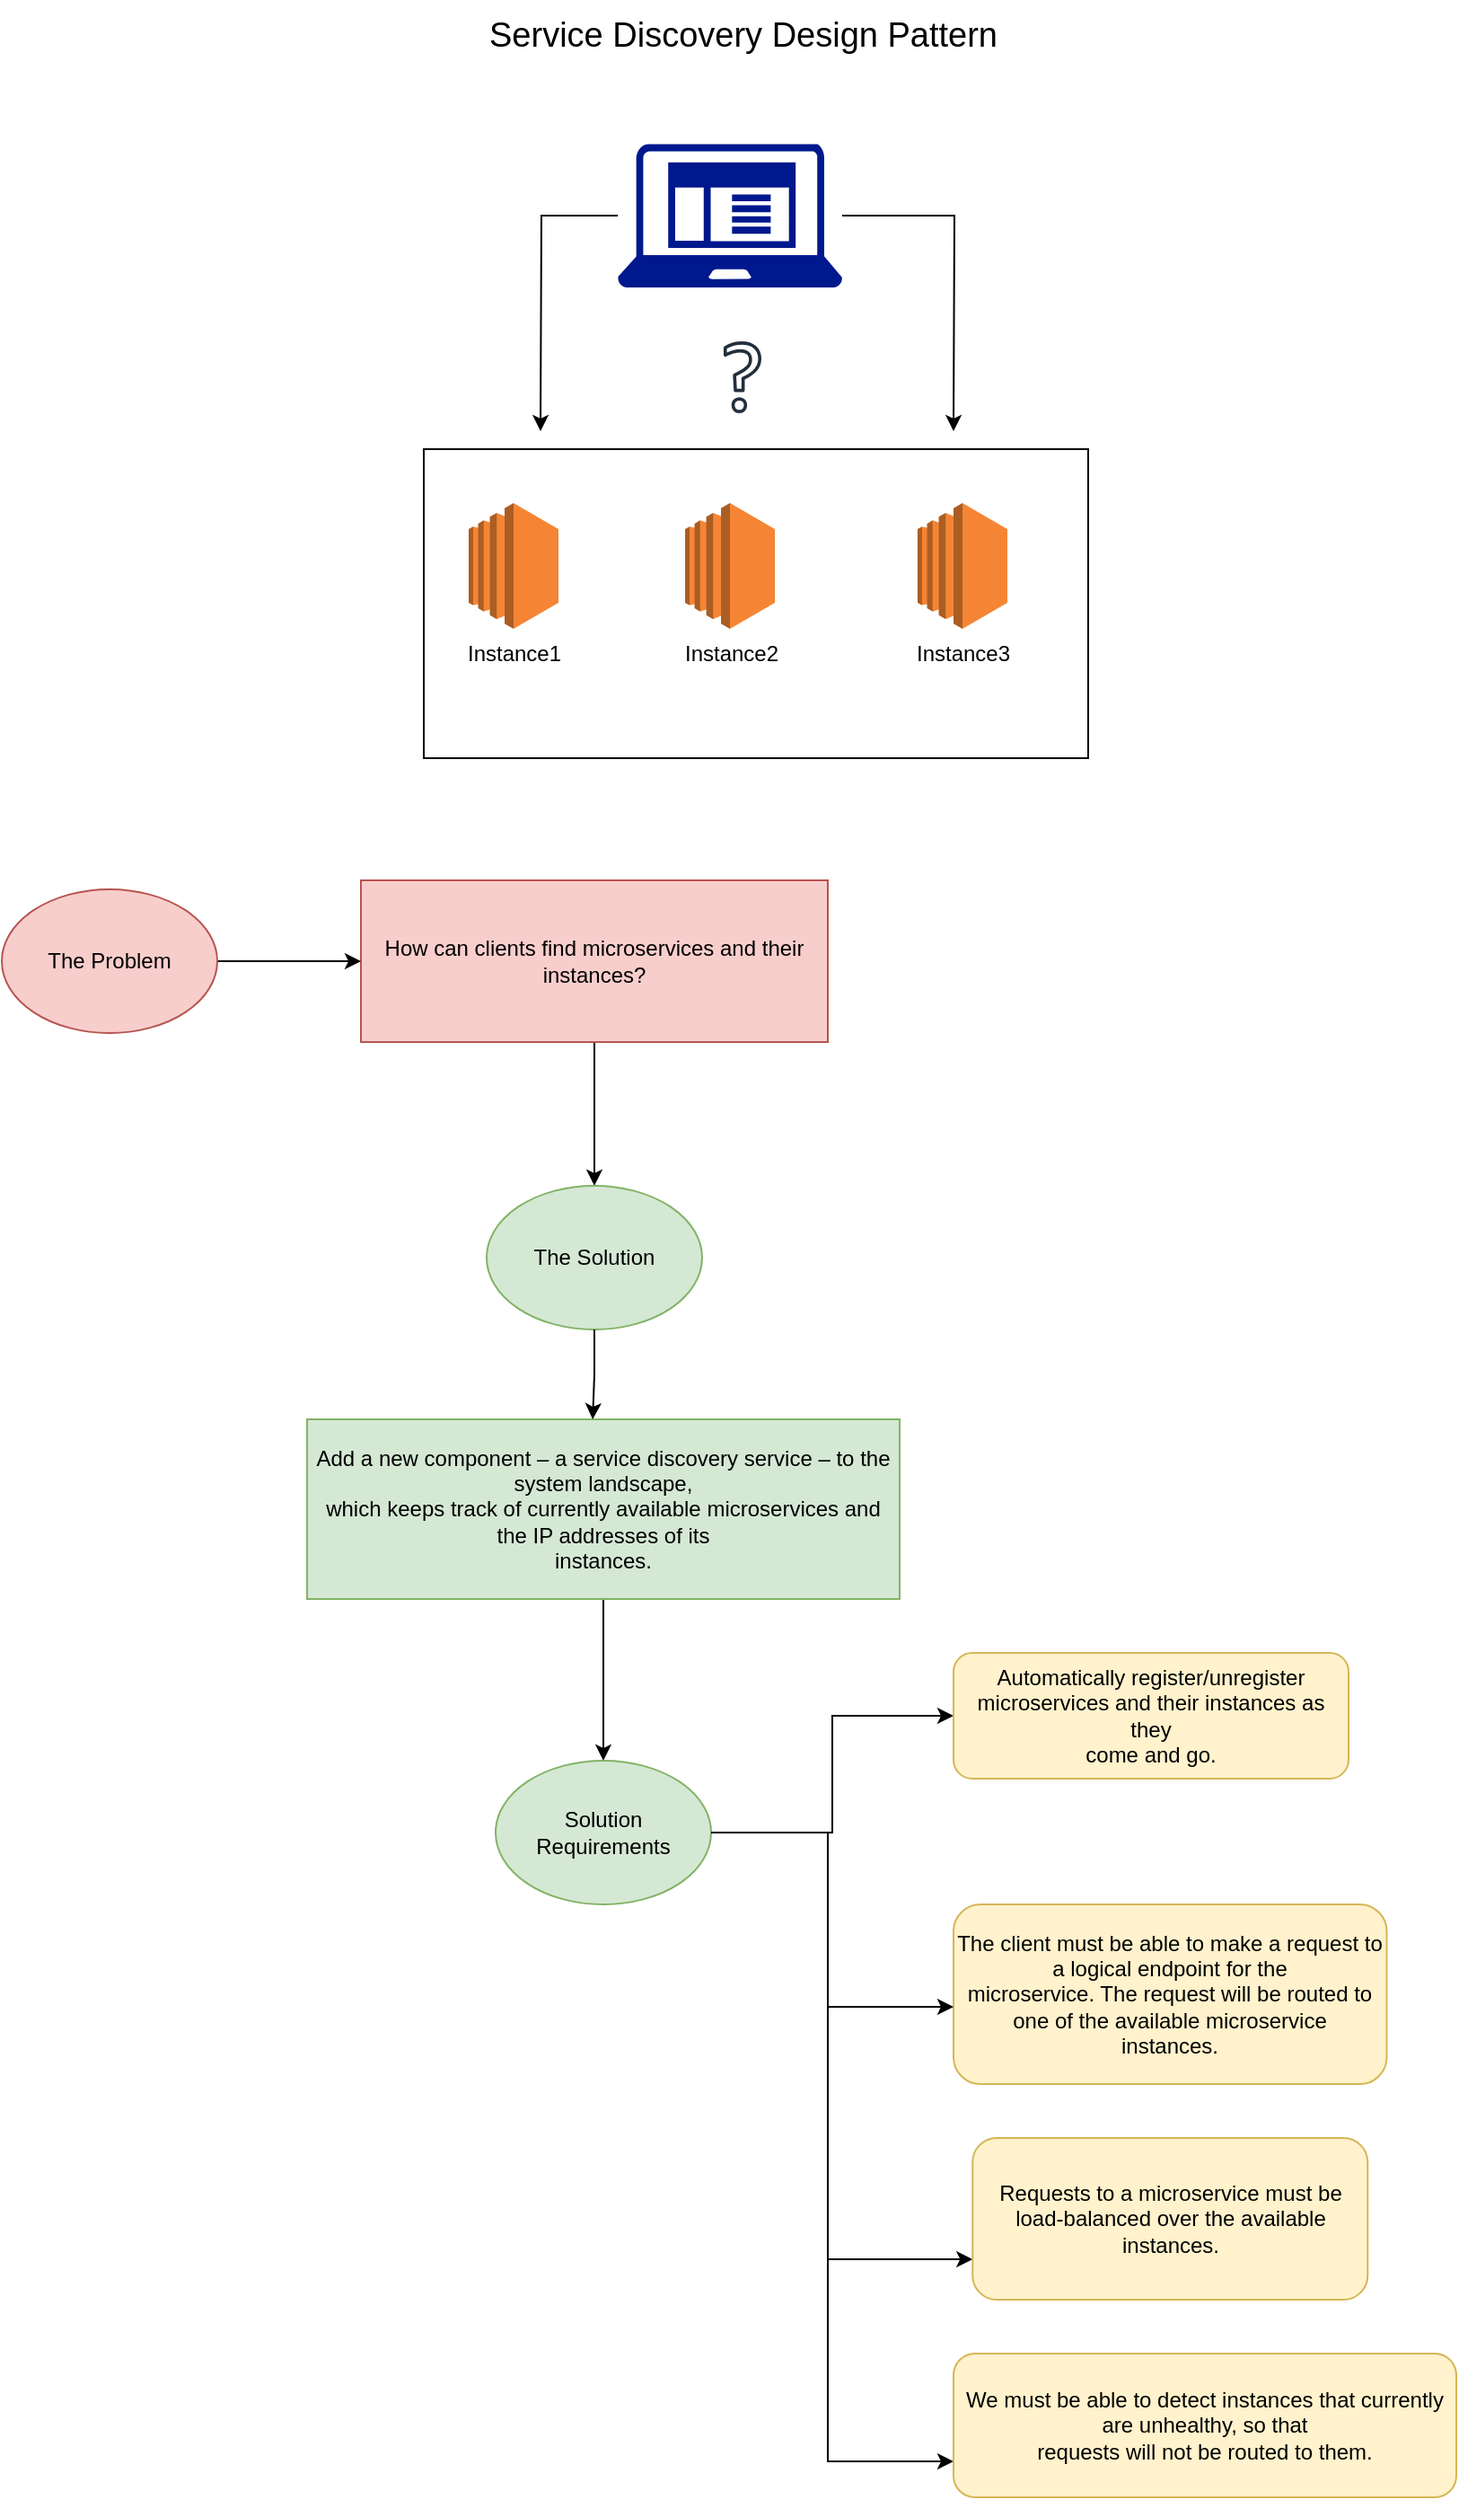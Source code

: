 <mxfile version="23.1.3" type="github">
  <diagram name="Page-1" id="sJwAUrsWw36YM5KDpwgM">
    <mxGraphModel dx="1502" dy="592" grid="0" gridSize="10" guides="1" tooltips="1" connect="1" arrows="1" fold="1" page="1" pageScale="1" pageWidth="850" pageHeight="1100" math="0" shadow="0">
      <root>
        <mxCell id="0" />
        <mxCell id="1" parent="0" />
        <mxCell id="YFnP_0Sg1N9gIwkcgxoO-3" style="edgeStyle=orthogonalEdgeStyle;rounded=0;orthogonalLoop=1;jettySize=auto;html=1;" edge="1" parent="1" source="YFnP_0Sg1N9gIwkcgxoO-1">
          <mxGeometry relative="1" as="geometry">
            <mxPoint x="330" y="290" as="targetPoint" />
          </mxGeometry>
        </mxCell>
        <mxCell id="YFnP_0Sg1N9gIwkcgxoO-35" style="edgeStyle=orthogonalEdgeStyle;rounded=0;orthogonalLoop=1;jettySize=auto;html=1;" edge="1" parent="1" source="YFnP_0Sg1N9gIwkcgxoO-1">
          <mxGeometry relative="1" as="geometry">
            <mxPoint x="560" y="290" as="targetPoint" />
          </mxGeometry>
        </mxCell>
        <mxCell id="YFnP_0Sg1N9gIwkcgxoO-1" value="" style="sketch=0;aspect=fixed;pointerEvents=1;shadow=0;dashed=0;html=1;strokeColor=none;labelPosition=center;verticalLabelPosition=bottom;verticalAlign=top;align=center;fillColor=#00188D;shape=mxgraph.mscae.enterprise.client_application" vertex="1" parent="1">
          <mxGeometry x="373.02" y="130" width="125" height="80" as="geometry" />
        </mxCell>
        <mxCell id="YFnP_0Sg1N9gIwkcgxoO-2" value="" style="sketch=0;outlineConnect=0;fontColor=#232F3E;gradientColor=none;fillColor=#232F3D;strokeColor=none;dashed=0;verticalLabelPosition=bottom;verticalAlign=top;align=center;html=1;fontSize=12;fontStyle=0;aspect=fixed;pointerEvents=1;shape=mxgraph.aws4.question;" vertex="1" parent="1">
          <mxGeometry x="431.98" y="240" width="21.03" height="40" as="geometry" />
        </mxCell>
        <mxCell id="YFnP_0Sg1N9gIwkcgxoO-5" value="" style="rounded=0;whiteSpace=wrap;html=1;" vertex="1" parent="1">
          <mxGeometry x="265" y="300" width="370" height="172" as="geometry" />
        </mxCell>
        <mxCell id="YFnP_0Sg1N9gIwkcgxoO-6" value="Instance1 " style="outlineConnect=0;dashed=0;verticalLabelPosition=bottom;verticalAlign=top;align=center;html=1;shape=mxgraph.aws3.ec2;fillColor=#F58534;gradientColor=none;" vertex="1" parent="1">
          <mxGeometry x="290" y="330" width="50" height="70" as="geometry" />
        </mxCell>
        <mxCell id="YFnP_0Sg1N9gIwkcgxoO-7" value="Instance2" style="outlineConnect=0;dashed=0;verticalLabelPosition=bottom;verticalAlign=top;align=center;html=1;shape=mxgraph.aws3.ec2;fillColor=#F58534;gradientColor=none;" vertex="1" parent="1">
          <mxGeometry x="410.52" y="330" width="50" height="70" as="geometry" />
        </mxCell>
        <mxCell id="YFnP_0Sg1N9gIwkcgxoO-8" value="Instance3" style="outlineConnect=0;dashed=0;verticalLabelPosition=bottom;verticalAlign=top;align=center;html=1;shape=mxgraph.aws3.ec2;fillColor=#F58534;gradientColor=none;" vertex="1" parent="1">
          <mxGeometry x="540" y="330" width="50" height="70" as="geometry" />
        </mxCell>
        <mxCell id="YFnP_0Sg1N9gIwkcgxoO-17" style="edgeStyle=orthogonalEdgeStyle;rounded=0;orthogonalLoop=1;jettySize=auto;html=1;entryX=0.5;entryY=0;entryDx=0;entryDy=0;" edge="1" parent="1" source="YFnP_0Sg1N9gIwkcgxoO-9" target="YFnP_0Sg1N9gIwkcgxoO-12">
          <mxGeometry relative="1" as="geometry" />
        </mxCell>
        <mxCell id="YFnP_0Sg1N9gIwkcgxoO-9" value="How can clients find microservices and their instances?" style="text;html=1;align=center;verticalAlign=middle;whiteSpace=wrap;rounded=0;fillColor=#f8cecc;strokeColor=#b85450;" vertex="1" parent="1">
          <mxGeometry x="230" y="540" width="260" height="90" as="geometry" />
        </mxCell>
        <mxCell id="YFnP_0Sg1N9gIwkcgxoO-11" style="edgeStyle=orthogonalEdgeStyle;rounded=0;orthogonalLoop=1;jettySize=auto;html=1;entryX=0;entryY=0.5;entryDx=0;entryDy=0;" edge="1" parent="1" source="YFnP_0Sg1N9gIwkcgxoO-10" target="YFnP_0Sg1N9gIwkcgxoO-9">
          <mxGeometry relative="1" as="geometry" />
        </mxCell>
        <mxCell id="YFnP_0Sg1N9gIwkcgxoO-10" value="The Problem" style="ellipse;whiteSpace=wrap;html=1;fillColor=#f8cecc;strokeColor=#b85450;" vertex="1" parent="1">
          <mxGeometry x="30" y="545" width="120" height="80" as="geometry" />
        </mxCell>
        <mxCell id="YFnP_0Sg1N9gIwkcgxoO-12" value="The Solution" style="ellipse;whiteSpace=wrap;html=1;fillColor=#d5e8d4;strokeColor=#82b366;" vertex="1" parent="1">
          <mxGeometry x="300" y="710" width="120" height="80" as="geometry" />
        </mxCell>
        <mxCell id="YFnP_0Sg1N9gIwkcgxoO-21" style="edgeStyle=orthogonalEdgeStyle;rounded=0;orthogonalLoop=1;jettySize=auto;html=1;" edge="1" parent="1" source="YFnP_0Sg1N9gIwkcgxoO-14" target="YFnP_0Sg1N9gIwkcgxoO-20">
          <mxGeometry relative="1" as="geometry" />
        </mxCell>
        <mxCell id="YFnP_0Sg1N9gIwkcgxoO-14" value="Add a new component – a service discovery service – to the system landscape,&lt;br&gt;which keeps track of currently available microservices and the IP addresses of its&lt;br&gt;instances." style="rounded=0;whiteSpace=wrap;html=1;fillColor=#d5e8d4;strokeColor=#82b366;" vertex="1" parent="1">
          <mxGeometry x="200" y="840" width="330" height="100" as="geometry" />
        </mxCell>
        <mxCell id="YFnP_0Sg1N9gIwkcgxoO-18" style="edgeStyle=orthogonalEdgeStyle;rounded=0;orthogonalLoop=1;jettySize=auto;html=1;entryX=0.482;entryY=0;entryDx=0;entryDy=0;entryPerimeter=0;" edge="1" parent="1" source="YFnP_0Sg1N9gIwkcgxoO-12" target="YFnP_0Sg1N9gIwkcgxoO-14">
          <mxGeometry relative="1" as="geometry" />
        </mxCell>
        <mxCell id="YFnP_0Sg1N9gIwkcgxoO-19" value="Service Discovery Design Pattern" style="text;html=1;align=center;verticalAlign=middle;whiteSpace=wrap;rounded=0;fontSize=19;" vertex="1" parent="1">
          <mxGeometry x="277.5" y="50" width="330" height="40" as="geometry" />
        </mxCell>
        <mxCell id="YFnP_0Sg1N9gIwkcgxoO-27" style="edgeStyle=orthogonalEdgeStyle;rounded=0;orthogonalLoop=1;jettySize=auto;html=1;entryX=0;entryY=0.5;entryDx=0;entryDy=0;" edge="1" parent="1" source="YFnP_0Sg1N9gIwkcgxoO-20" target="YFnP_0Sg1N9gIwkcgxoO-26">
          <mxGeometry relative="1" as="geometry" />
        </mxCell>
        <mxCell id="YFnP_0Sg1N9gIwkcgxoO-32" style="edgeStyle=orthogonalEdgeStyle;rounded=0;orthogonalLoop=1;jettySize=auto;html=1;entryX=0;entryY=0.75;entryDx=0;entryDy=0;" edge="1" parent="1" source="YFnP_0Sg1N9gIwkcgxoO-20" target="YFnP_0Sg1N9gIwkcgxoO-29">
          <mxGeometry relative="1" as="geometry">
            <Array as="points">
              <mxPoint x="490" y="1070" />
              <mxPoint x="490" y="1308" />
            </Array>
          </mxGeometry>
        </mxCell>
        <mxCell id="YFnP_0Sg1N9gIwkcgxoO-34" style="edgeStyle=orthogonalEdgeStyle;rounded=0;orthogonalLoop=1;jettySize=auto;html=1;entryX=0;entryY=0.75;entryDx=0;entryDy=0;" edge="1" parent="1" source="YFnP_0Sg1N9gIwkcgxoO-20" target="YFnP_0Sg1N9gIwkcgxoO-30">
          <mxGeometry relative="1" as="geometry">
            <Array as="points">
              <mxPoint x="490" y="1070" />
              <mxPoint x="490" y="1420" />
            </Array>
          </mxGeometry>
        </mxCell>
        <mxCell id="YFnP_0Sg1N9gIwkcgxoO-20" value="Solution Requirements" style="ellipse;whiteSpace=wrap;html=1;fillColor=#d5e8d4;strokeColor=#82b366;" vertex="1" parent="1">
          <mxGeometry x="305" y="1030" width="120" height="80" as="geometry" />
        </mxCell>
        <mxCell id="YFnP_0Sg1N9gIwkcgxoO-25" value="The client must be able to make a request to a logical endpoint for the&lt;br&gt;microservice. The request will be routed to one of the available microservice&lt;br&gt;instances." style="rounded=1;whiteSpace=wrap;html=1;fillColor=#fff2cc;strokeColor=#d6b656;" vertex="1" parent="1">
          <mxGeometry x="560" y="1110" width="241.25" height="100" as="geometry" />
        </mxCell>
        <mxCell id="YFnP_0Sg1N9gIwkcgxoO-26" value="Automatically register/unregister microservices and their instances as they&lt;br&gt;come and go." style="rounded=1;whiteSpace=wrap;html=1;fillColor=#fff2cc;strokeColor=#d6b656;" vertex="1" parent="1">
          <mxGeometry x="560" y="970" width="220" height="70" as="geometry" />
        </mxCell>
        <mxCell id="YFnP_0Sg1N9gIwkcgxoO-28" style="edgeStyle=orthogonalEdgeStyle;rounded=0;orthogonalLoop=1;jettySize=auto;html=1;entryX=0;entryY=0.57;entryDx=0;entryDy=0;entryPerimeter=0;" edge="1" parent="1" source="YFnP_0Sg1N9gIwkcgxoO-20" target="YFnP_0Sg1N9gIwkcgxoO-25">
          <mxGeometry relative="1" as="geometry">
            <Array as="points">
              <mxPoint x="490" y="1070" />
              <mxPoint x="490" y="1167" />
            </Array>
          </mxGeometry>
        </mxCell>
        <mxCell id="YFnP_0Sg1N9gIwkcgxoO-29" value="Requests to a microservice must be load-balanced over the available&lt;br&gt;instances." style="rounded=1;whiteSpace=wrap;html=1;fillColor=#fff2cc;strokeColor=#d6b656;" vertex="1" parent="1">
          <mxGeometry x="570.63" y="1240" width="220" height="90" as="geometry" />
        </mxCell>
        <mxCell id="YFnP_0Sg1N9gIwkcgxoO-30" value="We must be able to detect instances that currently are unhealthy, so that&lt;br&gt;requests will not be routed to them." style="rounded=1;whiteSpace=wrap;html=1;fillColor=#fff2cc;strokeColor=#d6b656;" vertex="1" parent="1">
          <mxGeometry x="560" y="1360" width="280" height="80" as="geometry" />
        </mxCell>
      </root>
    </mxGraphModel>
  </diagram>
</mxfile>
